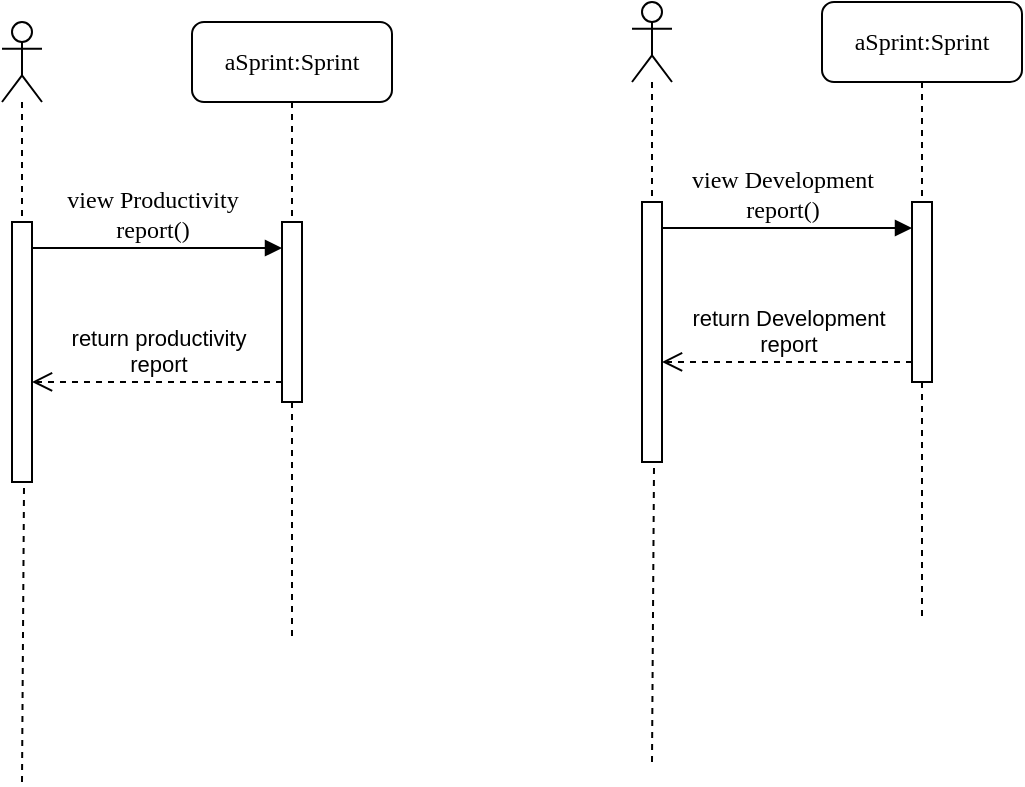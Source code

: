 <mxfile version="10.6.8" type="github"><diagram name="Page-1" id="13e1069c-82ec-6db2-03f1-153e76fe0fe0"><mxGraphModel dx="840" dy="471" grid="1" gridSize="10" guides="1" tooltips="1" connect="1" arrows="1" fold="1" page="1" pageScale="1" pageWidth="1100" pageHeight="850" background="#ffffff" math="0" shadow="0"><root><mxCell id="0"/><mxCell id="1" parent="0"/><mxCell id="FDFMwx0fNJQpuZ7KcqCH-27" value="aSprint:Sprint" style="shape=umlLifeline;perimeter=lifelinePerimeter;whiteSpace=wrap;html=1;container=1;collapsible=0;recursiveResize=0;outlineConnect=0;rounded=1;shadow=0;comic=0;labelBackgroundColor=none;strokeColor=#000000;strokeWidth=1;fillColor=#FFFFFF;fontFamily=Verdana;fontSize=12;fontColor=#000000;align=center;" vertex="1" parent="1"><mxGeometry x="270" y="110" width="100" height="310" as="geometry"/></mxCell><mxCell id="FDFMwx0fNJQpuZ7KcqCH-28" value="" style="html=1;points=[];perimeter=orthogonalPerimeter;rounded=0;shadow=0;comic=0;labelBackgroundColor=none;strokeColor=#000000;strokeWidth=1;fillColor=#FFFFFF;fontFamily=Verdana;fontSize=12;fontColor=#000000;align=center;" vertex="1" parent="FDFMwx0fNJQpuZ7KcqCH-27"><mxGeometry x="45" y="100" width="10" height="90" as="geometry"/></mxCell><mxCell id="FDFMwx0fNJQpuZ7KcqCH-29" value="&lt;div&gt;view Productivity&lt;br&gt;&lt;/div&gt;&lt;div&gt;report()&lt;br&gt;&lt;/div&gt;" style="html=1;verticalAlign=bottom;endArrow=block;entryX=0;entryY=0;labelBackgroundColor=none;fontFamily=Verdana;fontSize=12;edgeStyle=elbowEdgeStyle;elbow=vertical;" edge="1" parent="1"><mxGeometry relative="1" as="geometry"><mxPoint x="185" y="223" as="sourcePoint"/><mxPoint x="315" y="223" as="targetPoint"/></mxGeometry></mxCell><mxCell id="FDFMwx0fNJQpuZ7KcqCH-30" value="" style="html=1;points=[];perimeter=orthogonalPerimeter;" vertex="1" parent="1"><mxGeometry x="180" y="210" width="10" height="130" as="geometry"/></mxCell><mxCell id="FDFMwx0fNJQpuZ7KcqCH-31" value="" style="shape=umlLifeline;participant=umlActor;perimeter=lifelinePerimeter;whiteSpace=wrap;html=1;container=1;collapsible=0;recursiveResize=0;verticalAlign=top;spacingTop=36;labelBackgroundColor=#ffffff;outlineConnect=0;" vertex="1" parent="1"><mxGeometry x="175" y="110" width="20" height="100" as="geometry"/></mxCell><mxCell id="FDFMwx0fNJQpuZ7KcqCH-32" value="" style="endArrow=none;dashed=1;html=1;entryX=0.6;entryY=1.023;entryDx=0;entryDy=0;entryPerimeter=0;" edge="1" parent="1" target="FDFMwx0fNJQpuZ7KcqCH-30"><mxGeometry width="50" height="50" relative="1" as="geometry"><mxPoint x="185" y="490" as="sourcePoint"/><mxPoint x="185" y="350" as="targetPoint"/></mxGeometry></mxCell><mxCell id="FDFMwx0fNJQpuZ7KcqCH-33" value="&lt;div&gt;return productivity &lt;br&gt;&lt;/div&gt;&lt;div&gt;report&lt;/div&gt;" style="html=1;verticalAlign=bottom;endArrow=open;dashed=1;endSize=8;entryX=1;entryY=0.615;entryDx=0;entryDy=0;entryPerimeter=0;" edge="1" parent="1" target="FDFMwx0fNJQpuZ7KcqCH-30"><mxGeometry relative="1" as="geometry"><mxPoint x="315" y="290" as="sourcePoint"/><mxPoint x="235" y="290" as="targetPoint"/></mxGeometry></mxCell><mxCell id="FDFMwx0fNJQpuZ7KcqCH-34" value="aSprint:Sprint" style="shape=umlLifeline;perimeter=lifelinePerimeter;whiteSpace=wrap;html=1;container=1;collapsible=0;recursiveResize=0;outlineConnect=0;rounded=1;shadow=0;comic=0;labelBackgroundColor=none;strokeColor=#000000;strokeWidth=1;fillColor=#FFFFFF;fontFamily=Verdana;fontSize=12;fontColor=#000000;align=center;" vertex="1" parent="1"><mxGeometry x="585" y="100" width="100" height="310" as="geometry"/></mxCell><mxCell id="FDFMwx0fNJQpuZ7KcqCH-35" value="" style="html=1;points=[];perimeter=orthogonalPerimeter;rounded=0;shadow=0;comic=0;labelBackgroundColor=none;strokeColor=#000000;strokeWidth=1;fillColor=#FFFFFF;fontFamily=Verdana;fontSize=12;fontColor=#000000;align=center;" vertex="1" parent="FDFMwx0fNJQpuZ7KcqCH-34"><mxGeometry x="45" y="100" width="10" height="90" as="geometry"/></mxCell><mxCell id="FDFMwx0fNJQpuZ7KcqCH-36" value="&lt;div&gt;view Development&lt;br&gt;&lt;/div&gt;&lt;div&gt;report()&lt;br&gt;&lt;/div&gt;" style="html=1;verticalAlign=bottom;endArrow=block;entryX=0;entryY=0;labelBackgroundColor=none;fontFamily=Verdana;fontSize=12;edgeStyle=elbowEdgeStyle;elbow=vertical;" edge="1" parent="1"><mxGeometry relative="1" as="geometry"><mxPoint x="500" y="213" as="sourcePoint"/><mxPoint x="630" y="213" as="targetPoint"/></mxGeometry></mxCell><mxCell id="FDFMwx0fNJQpuZ7KcqCH-37" value="" style="html=1;points=[];perimeter=orthogonalPerimeter;" vertex="1" parent="1"><mxGeometry x="495" y="200" width="10" height="130" as="geometry"/></mxCell><mxCell id="FDFMwx0fNJQpuZ7KcqCH-38" value="" style="shape=umlLifeline;participant=umlActor;perimeter=lifelinePerimeter;whiteSpace=wrap;html=1;container=1;collapsible=0;recursiveResize=0;verticalAlign=top;spacingTop=36;labelBackgroundColor=#ffffff;outlineConnect=0;" vertex="1" parent="1"><mxGeometry x="490" y="100" width="20" height="100" as="geometry"/></mxCell><mxCell id="FDFMwx0fNJQpuZ7KcqCH-39" value="" style="endArrow=none;dashed=1;html=1;entryX=0.6;entryY=1.023;entryDx=0;entryDy=0;entryPerimeter=0;" edge="1" target="FDFMwx0fNJQpuZ7KcqCH-37" parent="1"><mxGeometry width="50" height="50" relative="1" as="geometry"><mxPoint x="500" y="480" as="sourcePoint"/><mxPoint x="500" y="340" as="targetPoint"/></mxGeometry></mxCell><mxCell id="FDFMwx0fNJQpuZ7KcqCH-40" value="&lt;div&gt;return Development&lt;br&gt;&lt;/div&gt;&lt;div&gt;report&lt;/div&gt;" style="html=1;verticalAlign=bottom;endArrow=open;dashed=1;endSize=8;entryX=1;entryY=0.615;entryDx=0;entryDy=0;entryPerimeter=0;" edge="1" target="FDFMwx0fNJQpuZ7KcqCH-37" parent="1"><mxGeometry relative="1" as="geometry"><mxPoint x="630" y="280" as="sourcePoint"/><mxPoint x="550" y="280" as="targetPoint"/></mxGeometry></mxCell></root></mxGraphModel></diagram></mxfile>